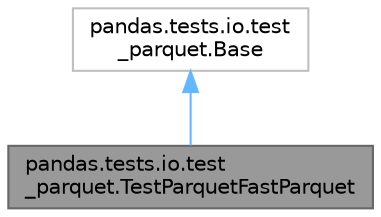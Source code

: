 digraph "pandas.tests.io.test_parquet.TestParquetFastParquet"
{
 // LATEX_PDF_SIZE
  bgcolor="transparent";
  edge [fontname=Helvetica,fontsize=10,labelfontname=Helvetica,labelfontsize=10];
  node [fontname=Helvetica,fontsize=10,shape=box,height=0.2,width=0.4];
  Node1 [id="Node000001",label="pandas.tests.io.test\l_parquet.TestParquetFastParquet",height=0.2,width=0.4,color="gray40", fillcolor="grey60", style="filled", fontcolor="black",tooltip=" "];
  Node2 -> Node1 [id="edge2_Node000001_Node000002",dir="back",color="steelblue1",style="solid",tooltip=" "];
  Node2 [id="Node000002",label="pandas.tests.io.test\l_parquet.Base",height=0.2,width=0.4,color="grey75", fillcolor="white", style="filled",URL="$dd/d9d/classpandas_1_1tests_1_1io_1_1test__parquet_1_1Base.html",tooltip=" "];
}
